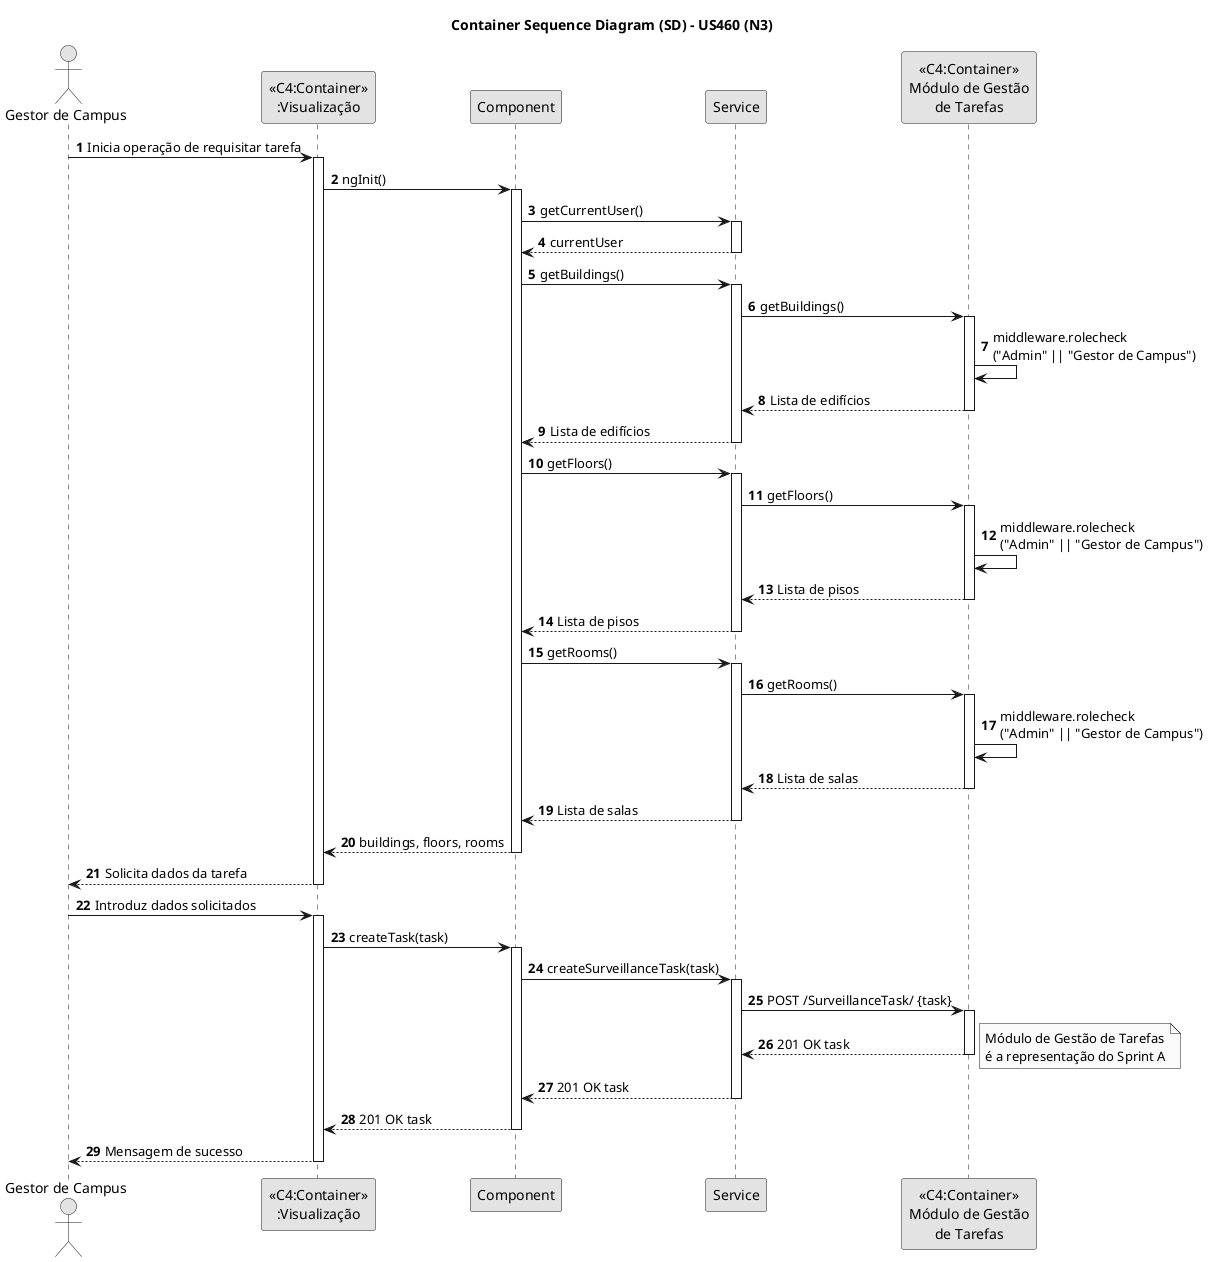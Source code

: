 @startuml
skinparam monochrome true
skinparam packageStyle rectangle
skinparam shadowing false

title Container Sequence Diagram (SD) - US460 (N3)

autonumber

actor "Gestor de Campus"

"Gestor de Campus" -> "<<C4:Container>>\n:Visualização": Inicia operação de requisitar tarefa
activate "<<C4:Container>>\n:Visualização"
"<<C4:Container>>\n:Visualização" -> Component: ngInit()
activate Component
Component -> Service: getCurrentUser()
activate Service
Service --> Component : currentUser
deactivate Service
Component -> Service: getBuildings()
activate Service
Service -> "<<C4:Container>>\nMódulo de Gestão\nde Tarefas" : getBuildings()
activate "<<C4:Container>>\nMódulo de Gestão\nde Tarefas"
"<<C4:Container>>\nMódulo de Gestão\nde Tarefas" -> "<<C4:Container>>\nMódulo de Gestão\nde Tarefas": middleware.rolecheck\n("Admin" || "Gestor de Campus")
"<<C4:Container>>\nMódulo de Gestão\nde Tarefas" --> Service : Lista de edifícios
deactivate "<<C4:Container>>\nMódulo de Gestão\nde Tarefas"
Service --> Component : Lista de edifícios
deactivate Service
Component -> Service : getFloors()
activate Service
Service -> "<<C4:Container>>\nMódulo de Gestão\nde Tarefas" : getFloors()
activate "<<C4:Container>>\nMódulo de Gestão\nde Tarefas"
"<<C4:Container>>\nMódulo de Gestão\nde Tarefas" -> "<<C4:Container>>\nMódulo de Gestão\nde Tarefas": middleware.rolecheck\n("Admin" || "Gestor de Campus")
"<<C4:Container>>\nMódulo de Gestão\nde Tarefas" --> Service : Lista de pisos
deactivate "<<C4:Container>>\nMódulo de Gestão\nde Tarefas"
Service --> Component : Lista de pisos
deactivate Service
Component -> Service : getRooms()
activate Service

Service -> "<<C4:Container>>\nMódulo de Gestão\nde Tarefas" : getRooms()
activate "<<C4:Container>>\nMódulo de Gestão\nde Tarefas"
"<<C4:Container>>\nMódulo de Gestão\nde Tarefas" -> "<<C4:Container>>\nMódulo de Gestão\nde Tarefas": middleware.rolecheck\n("Admin" || "Gestor de Campus")
"<<C4:Container>>\nMódulo de Gestão\nde Tarefas" --> Service: Lista de salas
deactivate "<<C4:Container>>\nMódulo de Gestão\nde Tarefas"
Service --> Component: Lista de salas
deactivate Service
Component --> "<<C4:Container>>\n:Visualização" : buildings, floors, rooms
deactivate Component

"<<C4:Container>>\n:Visualização" --> "Gestor de Campus": Solicita dados da tarefa
deactivate "<<C4:Container>>\n:Visualização"

"Gestor de Campus" -> "<<C4:Container>>\n:Visualização": Introduz dados solicitados
activate "<<C4:Container>>\n:Visualização"
"<<C4:Container>>\n:Visualização" -> Component : createTask(task)
activate Component
Component -> Service : createSurveillanceTask(task)
activate Service
Service -> "<<C4:Container>>\nMódulo de Gestão\nde Tarefas" : POST /SurveillanceTask/ {task}

activate "<<C4:Container>>\nMódulo de Gestão\nde Tarefas"
"<<C4:Container>>\nMódulo de Gestão\nde Tarefas" --> Service: 201 OK task

deactivate "<<C4:Container>>\nMódulo de Gestão\nde Tarefas"
note right: Módulo de Gestão de Tarefas\né a representação do Sprint A
Service --> Component: 201 OK task
deactivate Service
Component --> "<<C4:Container>>\n:Visualização" : 201 OK task
deactivate Component
deactivate "<<C4:Container>>\nMódulo de Gestão\nde Tarefas"
"Gestor de Campus" <-- "<<C4:Container>>\n:Visualização": Mensagem de sucesso
deactivate "<<C4:Container>>\n:Visualização"

@enduml